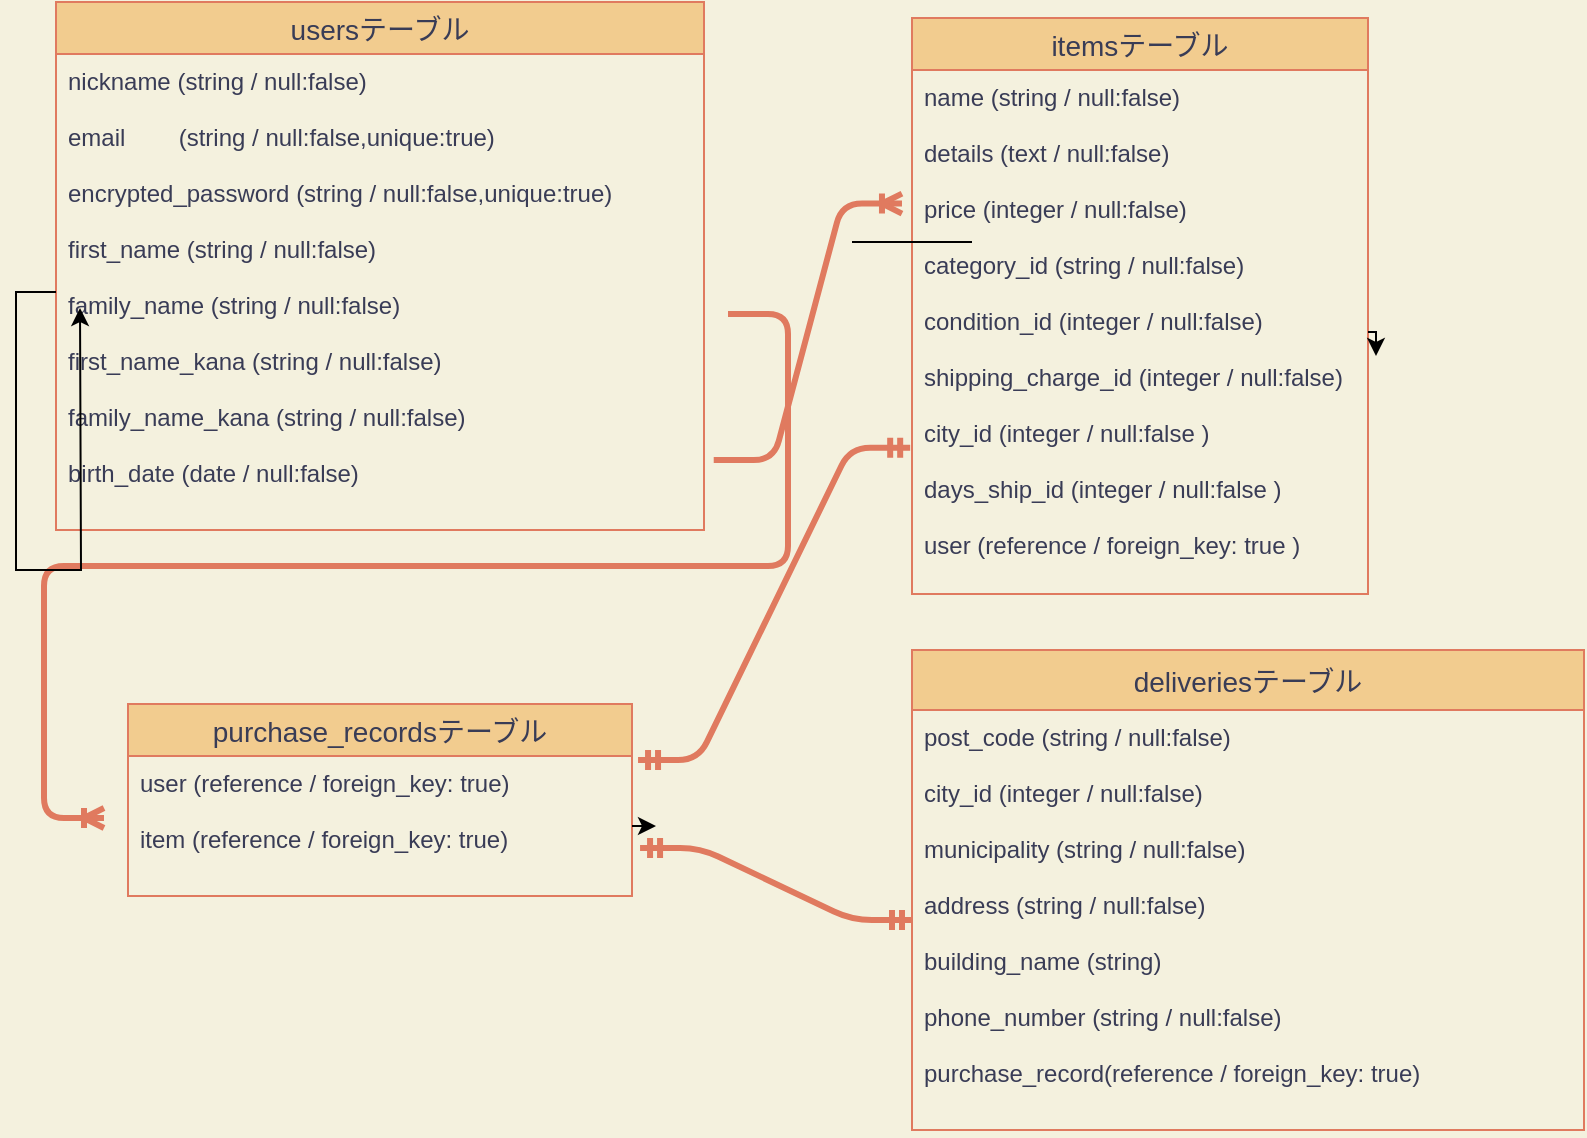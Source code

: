 <mxfile>
    <diagram id="Vfl8BwKdOU-0nrbI-BSE" name="ページ1">
        <mxGraphModel dx="775" dy="566" grid="1" gridSize="12" guides="1" tooltips="1" connect="1" arrows="1" fold="1" page="0" pageScale="1" pageWidth="827" pageHeight="1169" background="#F4F1DE" math="0" shadow="0">
            <root>
                <mxCell id="0"/>
                <mxCell id="1" parent="0"/>
                <mxCell id="2" value="purchase_recordsテーブル" style="swimlane;fontStyle=0;childLayout=stackLayout;horizontal=1;startSize=26;horizontalStack=0;resizeParent=1;resizeParentMax=0;resizeLast=0;collapsible=1;marginBottom=0;align=center;fontSize=14;fillColor=#F2CC8F;strokeColor=#E07A5F;fontColor=#393C56;" parent="1" vertex="1">
                    <mxGeometry x="48" y="363" width="252" height="96" as="geometry"/>
                </mxCell>
                <mxCell id="3" value="user (reference / foreign_key: true)&#10;&#10;item (reference / foreign_key: true)" style="text;strokeColor=none;fillColor=none;spacingLeft=4;spacingRight=4;overflow=hidden;rotatable=0;points=[[0,0.5],[1,0.5]];portConstraint=eastwest;fontSize=12;fontColor=#393C56;" parent="2" vertex="1">
                    <mxGeometry y="26" width="252" height="70" as="geometry"/>
                </mxCell>
                <mxCell id="10" value="deliveriesテーブル" style="swimlane;fontStyle=0;childLayout=stackLayout;horizontal=1;startSize=30;horizontalStack=0;resizeParent=1;resizeParentMax=0;resizeLast=0;collapsible=1;marginBottom=0;align=center;fontSize=14;fillColor=#F2CC8F;strokeColor=#E07A5F;fontColor=#393C56;" parent="1" vertex="1">
                    <mxGeometry x="440" y="336" width="336" height="240" as="geometry"/>
                </mxCell>
                <mxCell id="12" value="post_code (string / null:false)&#10;&#10;city_id (integer / null:false)&#10;&#10;municipality (string / null:false)&#10;&#10;address (string / null:false)&#10;&#10;building_name (string)&#10;&#10;phone_number (string / null:false)&#10;&#10;purchase_record(reference / foreign_key: true)" style="text;strokeColor=none;fillColor=none;spacingLeft=4;spacingRight=4;overflow=hidden;rotatable=0;points=[[0,0.5],[1,0.5]];portConstraint=eastwest;fontSize=12;fontColor=#393C56;" parent="10" vertex="1">
                    <mxGeometry y="30" width="336" height="210" as="geometry"/>
                </mxCell>
                <mxCell id="14" value="itemsテーブル" style="swimlane;fontStyle=0;childLayout=stackLayout;horizontal=1;startSize=26;horizontalStack=0;resizeParent=1;resizeParentMax=0;resizeLast=0;collapsible=1;marginBottom=0;align=center;fontSize=14;fillColor=#F2CC8F;strokeColor=#E07A5F;fontColor=#393C56;" parent="1" vertex="1">
                    <mxGeometry x="440" y="20" width="228" height="288" as="geometry"/>
                </mxCell>
                <mxCell id="29" style="edgeStyle=orthogonalEdgeStyle;rounded=0;orthogonalLoop=1;jettySize=auto;html=1;exitX=1;exitY=0.5;exitDx=0;exitDy=0;labelBackgroundColor=#F4F1DE;strokeColor=#E07A5F;fontColor=#393C56;" parent="14" source="15" target="15" edge="1">
                    <mxGeometry relative="1" as="geometry"/>
                </mxCell>
                <mxCell id="15" value="name (string / null:false)&#10;&#10;details (text / null:false)&#10;&#10;price (integer / null:false)&#10;&#10;category_id (string / null:false)&#10;&#10;condition_id (integer / null:false)&#10;&#10;shipping_charge_id (integer / null:false)&#10;&#10;city_id (integer / null:false )&#10;&#10;days_ship_id (integer / null:false )&#10;&#10;user (reference / foreign_key: true )" style="text;strokeColor=none;fillColor=none;spacingLeft=4;spacingRight=4;overflow=hidden;rotatable=0;points=[[0,0.5],[1,0.5]];portConstraint=eastwest;fontSize=12;fontColor=#393C56;" parent="14" vertex="1">
                    <mxGeometry y="26" width="228" height="262" as="geometry"/>
                </mxCell>
                <object label="usersテーブル" id="18">
                    <mxCell style="swimlane;fontStyle=0;childLayout=stackLayout;horizontal=1;startSize=26;horizontalStack=0;resizeParent=1;resizeParentMax=0;resizeLast=0;collapsible=1;marginBottom=0;align=center;fontSize=14;fillColor=#F2CC8F;strokeColor=#E07A5F;fontColor=#393C56;" parent="1" vertex="1">
                        <mxGeometry x="12" y="12" width="324" height="264" as="geometry">
                            <mxRectangle x="110" y="60" width="50" height="26" as="alternateBounds"/>
                        </mxGeometry>
                    </mxCell>
                </object>
                <mxCell id="19" value="nickname (string / null:false)&#10;&#10;email        (string / null:false,unique:true)&#10;&#10;encrypted_password (string / null:false,unique:true)&#10;&#10;first_name (string / null:false)&#10;&#10;family_name (string / null:false)&#10;&#10;first_name_kana (string / null:false)&#10;&#10;family_name_kana (string / null:false)&#10;&#10;birth_date (date / null:false)&#10;&#10;" style="text;strokeColor=none;fillColor=none;spacingLeft=4;spacingRight=4;overflow=hidden;rotatable=0;points=[[0,0.5],[1,0.5]];portConstraint=eastwest;fontSize=12;fontColor=#393C56;" parent="18" vertex="1">
                    <mxGeometry y="26" width="324" height="238" as="geometry"/>
                </mxCell>
                <mxCell id="43" value="" style="line;strokeWidth=1;rotatable=0;dashed=0;labelPosition=right;align=left;verticalAlign=middle;spacingTop=0;spacingLeft=6;points=[];portConstraint=eastwest;" parent="1" vertex="1">
                    <mxGeometry x="410" y="127" width="60" height="10" as="geometry"/>
                </mxCell>
                <mxCell id="50" value="" style="edgeStyle=entityRelationEdgeStyle;fontSize=12;html=1;endArrow=ERmandOne;startArrow=ERmandOne;strokeColor=#E07A5F;strokeWidth=3;fillColor=#F2CC8F;entryX=-0.004;entryY=0.721;entryDx=0;entryDy=0;entryPerimeter=0;exitX=1.012;exitY=0.029;exitDx=0;exitDy=0;exitPerimeter=0;" parent="1" target="15" edge="1" source="3">
                    <mxGeometry width="100" height="100" relative="1" as="geometry">
                        <mxPoint x="288" y="466" as="sourcePoint"/>
                        <mxPoint x="372" y="348" as="targetPoint"/>
                    </mxGeometry>
                </mxCell>
                <mxCell id="52" value="" style="edgeStyle=entityRelationEdgeStyle;fontSize=12;html=1;endArrow=ERoneToMany;strokeColor=#E07A5F;strokeWidth=3;fillColor=#F2CC8F;entryX=-0.022;entryY=0.255;entryDx=0;entryDy=0;entryPerimeter=0;exitX=1.015;exitY=0.853;exitDx=0;exitDy=0;exitPerimeter=0;" parent="1" source="19" target="15" edge="1">
                    <mxGeometry width="100" height="100" relative="1" as="geometry">
                        <mxPoint x="372" y="199" as="sourcePoint"/>
                        <mxPoint x="432" y="100" as="targetPoint"/>
                    </mxGeometry>
                </mxCell>
                <mxCell id="55" value="" style="edgeStyle=entityRelationEdgeStyle;fontSize=12;html=1;endArrow=ERmandOne;startArrow=ERmandOne;strokeColor=#E07A5F;strokeWidth=3;fillColor=#F2CC8F;entryX=0;entryY=0.5;entryDx=0;entryDy=0;exitX=1.016;exitY=0.657;exitDx=0;exitDy=0;exitPerimeter=0;" parent="1" target="12" edge="1" source="3">
                    <mxGeometry width="100" height="100" relative="1" as="geometry">
                        <mxPoint x="288" y="505" as="sourcePoint"/>
                        <mxPoint x="440.004" y="250.004" as="targetPoint"/>
                    </mxGeometry>
                </mxCell>
                <mxCell id="56" value="" style="edgeStyle=entityRelationEdgeStyle;fontSize=12;html=1;endArrow=ERoneToMany;strokeColor=#E07A5F;strokeWidth=3;fillColor=#F2CC8F;" parent="1" edge="1">
                    <mxGeometry width="100" height="100" relative="1" as="geometry">
                        <mxPoint x="348" y="168" as="sourcePoint"/>
                        <mxPoint x="36" y="420" as="targetPoint"/>
                    </mxGeometry>
                </mxCell>
                <mxCell id="58" style="edgeStyle=orthogonalEdgeStyle;rounded=0;orthogonalLoop=1;jettySize=auto;html=1;" edge="1" parent="1" source="19">
                    <mxGeometry relative="1" as="geometry">
                        <mxPoint x="24" y="165" as="targetPoint"/>
                    </mxGeometry>
                </mxCell>
                <mxCell id="59" style="edgeStyle=orthogonalEdgeStyle;rounded=0;orthogonalLoop=1;jettySize=auto;html=1;exitX=1;exitY=0.5;exitDx=0;exitDy=0;" edge="1" parent="1" source="3">
                    <mxGeometry relative="1" as="geometry">
                        <mxPoint x="312" y="424" as="targetPoint"/>
                    </mxGeometry>
                </mxCell>
                <mxCell id="60" style="edgeStyle=orthogonalEdgeStyle;rounded=0;orthogonalLoop=1;jettySize=auto;html=1;exitX=1;exitY=0.5;exitDx=0;exitDy=0;" edge="1" parent="1" source="15">
                    <mxGeometry relative="1" as="geometry">
                        <mxPoint x="672" y="189" as="targetPoint"/>
                    </mxGeometry>
                </mxCell>
            </root>
        </mxGraphModel>
    </diagram>
</mxfile>